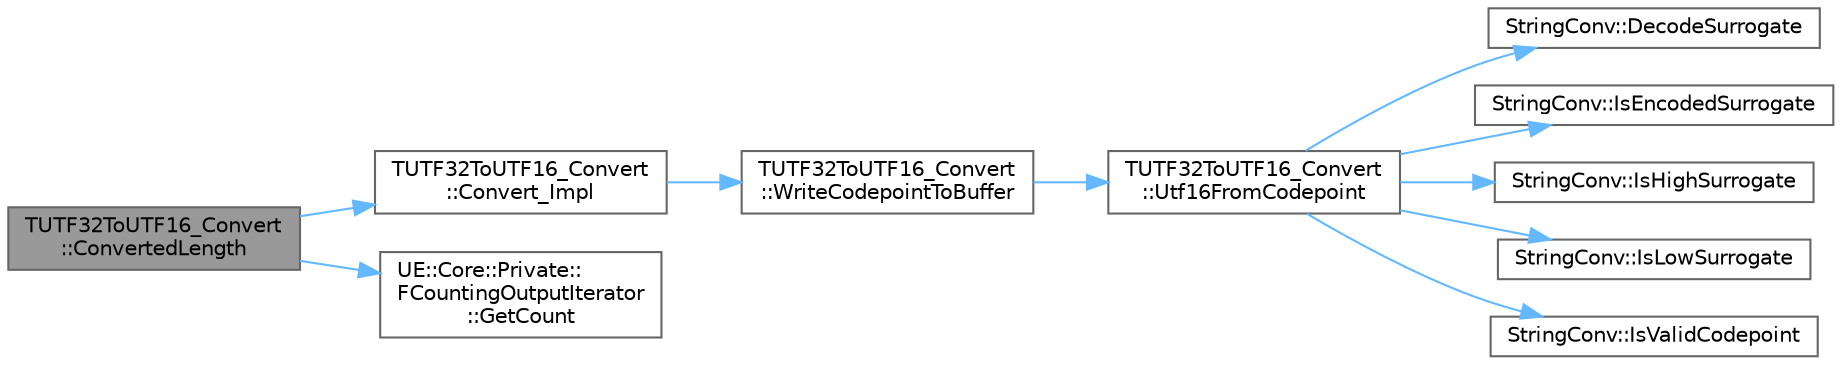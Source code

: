 digraph "TUTF32ToUTF16_Convert::ConvertedLength"
{
 // INTERACTIVE_SVG=YES
 // LATEX_PDF_SIZE
  bgcolor="transparent";
  edge [fontname=Helvetica,fontsize=10,labelfontname=Helvetica,labelfontsize=10];
  node [fontname=Helvetica,fontsize=10,shape=box,height=0.2,width=0.4];
  rankdir="LR";
  Node1 [id="Node000001",label="TUTF32ToUTF16_Convert\l::ConvertedLength",height=0.2,width=0.4,color="gray40", fillcolor="grey60", style="filled", fontcolor="black",tooltip="Determines the length of the converted string."];
  Node1 -> Node2 [id="edge1_Node000001_Node000002",color="steelblue1",style="solid",tooltip=" "];
  Node2 [id="Node000002",label="TUTF32ToUTF16_Convert\l::Convert_Impl",height=0.2,width=0.4,color="grey40", fillcolor="white", style="filled",URL="$db/d83/classTUTF32ToUTF16__Convert.html#aac9b4981d53a6d332066020da8b3762c",tooltip=" "];
  Node2 -> Node3 [id="edge2_Node000002_Node000003",color="steelblue1",style="solid",tooltip=" "];
  Node3 [id="Node000003",label="TUTF32ToUTF16_Convert\l::WriteCodepointToBuffer",height=0.2,width=0.4,color="grey40", fillcolor="white", style="filled",URL="$db/d83/classTUTF32ToUTF16__Convert.html#ab02d0ebde86f2de52bde60145ce2f40e",tooltip=" "];
  Node3 -> Node4 [id="edge3_Node000003_Node000004",color="steelblue1",style="solid",tooltip=" "];
  Node4 [id="Node000004",label="TUTF32ToUTF16_Convert\l::Utf16FromCodepoint",height=0.2,width=0.4,color="grey40", fillcolor="white", style="filled",URL="$db/d83/classTUTF32ToUTF16__Convert.html#a71eece60222499e39c338b857313c95e",tooltip="Convert Codepoint into UTF-16 characters."];
  Node4 -> Node5 [id="edge4_Node000004_Node000005",color="steelblue1",style="solid",tooltip=" "];
  Node5 [id="Node000005",label="StringConv::DecodeSurrogate",height=0.2,width=0.4,color="grey40", fillcolor="white", style="filled",URL="$d5/dbd/namespaceStringConv.html#ae5140f619865b1f697959a273e34fbaa",tooltip=" "];
  Node4 -> Node6 [id="edge5_Node000004_Node000006",color="steelblue1",style="solid",tooltip=" "];
  Node6 [id="Node000006",label="StringConv::IsEncodedSurrogate",height=0.2,width=0.4,color="grey40", fillcolor="white", style="filled",URL="$d5/dbd/namespaceStringConv.html#a57f3c92ecd69d327333617fcce64fce8",tooltip="Is the provided Codepoint outside of the range of the basic multilingual plane, but within the valid ..."];
  Node4 -> Node7 [id="edge6_Node000004_Node000007",color="steelblue1",style="solid",tooltip=" "];
  Node7 [id="Node000007",label="StringConv::IsHighSurrogate",height=0.2,width=0.4,color="grey40", fillcolor="white", style="filled",URL="$d5/dbd/namespaceStringConv.html#a74570c1cc445b3be9169f7e6e8f16db6",tooltip="Is the provided Codepoint within the range of the high-surrogates?"];
  Node4 -> Node8 [id="edge7_Node000004_Node000008",color="steelblue1",style="solid",tooltip=" "];
  Node8 [id="Node000008",label="StringConv::IsLowSurrogate",height=0.2,width=0.4,color="grey40", fillcolor="white", style="filled",URL="$d5/dbd/namespaceStringConv.html#aa6f8af550c617b96a58429e61eb9b1a8",tooltip="Is the provided Codepoint within the range of the low-surrogates?"];
  Node4 -> Node9 [id="edge8_Node000004_Node000009",color="steelblue1",style="solid",tooltip=" "];
  Node9 [id="Node000009",label="StringConv::IsValidCodepoint",height=0.2,width=0.4,color="grey40", fillcolor="white", style="filled",URL="$d5/dbd/namespaceStringConv.html#a8204409b38cac12670ce10442c653642",tooltip="Is the provided Codepoint within the range of valid codepoints?"];
  Node1 -> Node10 [id="edge9_Node000001_Node000010",color="steelblue1",style="solid",tooltip=" "];
  Node10 [id="Node000010",label="UE::Core::Private::\lFCountingOutputIterator\l::GetCount",height=0.2,width=0.4,color="grey40", fillcolor="white", style="filled",URL="$df/dcb/structUE_1_1Core_1_1Private_1_1FCountingOutputIterator.html#af5a84c5d85be47c7c99c2df6496c1cf9",tooltip=" "];
}
